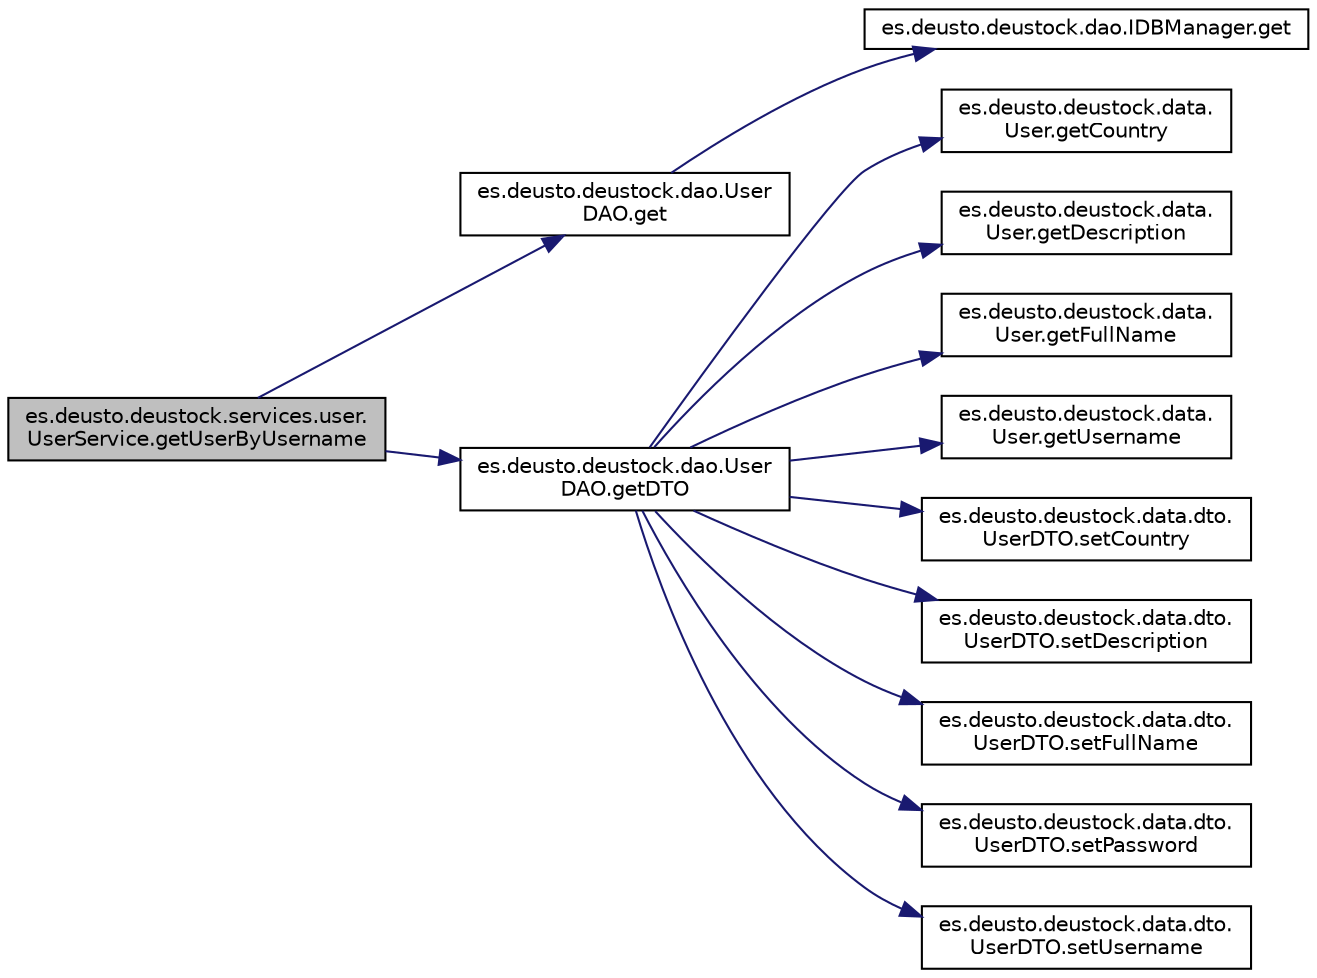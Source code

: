 digraph "es.deusto.deustock.services.user.UserService.getUserByUsername"
{
 // LATEX_PDF_SIZE
  edge [fontname="Helvetica",fontsize="10",labelfontname="Helvetica",labelfontsize="10"];
  node [fontname="Helvetica",fontsize="10",shape=record];
  rankdir="LR";
  Node1 [label="es.deusto.deustock.services.user.\lUserService.getUserByUsername",height=0.2,width=0.4,color="black", fillcolor="grey75", style="filled", fontcolor="black",tooltip=" "];
  Node1 -> Node2 [color="midnightblue",fontsize="10",style="solid",fontname="Helvetica"];
  Node2 [label="es.deusto.deustock.dao.User\lDAO.get",height=0.2,width=0.4,color="black", fillcolor="white", style="filled",URL="$classes_1_1deusto_1_1deustock_1_1dao_1_1_user_d_a_o.html#a4703803a6cb9ef34dab610d1e55a114e",tooltip=" "];
  Node2 -> Node3 [color="midnightblue",fontsize="10",style="solid",fontname="Helvetica"];
  Node3 [label="es.deusto.deustock.dao.IDBManager.get",height=0.2,width=0.4,color="black", fillcolor="white", style="filled",URL="$interfacees_1_1deusto_1_1deustock_1_1dao_1_1_i_d_b_manager.html#ad03b499d4bbeb0e41fabd3b4e0f44714",tooltip=" "];
  Node1 -> Node4 [color="midnightblue",fontsize="10",style="solid",fontname="Helvetica"];
  Node4 [label="es.deusto.deustock.dao.User\lDAO.getDTO",height=0.2,width=0.4,color="black", fillcolor="white", style="filled",URL="$classes_1_1deusto_1_1deustock_1_1dao_1_1_user_d_a_o.html#a54e5c39d7e39f40106be309a1c90bf87",tooltip=" "];
  Node4 -> Node5 [color="midnightblue",fontsize="10",style="solid",fontname="Helvetica"];
  Node5 [label="es.deusto.deustock.data.\lUser.getCountry",height=0.2,width=0.4,color="black", fillcolor="white", style="filled",URL="$classes_1_1deusto_1_1deustock_1_1data_1_1_user.html#a2a95e5b028ad36bac91bad90fa446542",tooltip=" "];
  Node4 -> Node6 [color="midnightblue",fontsize="10",style="solid",fontname="Helvetica"];
  Node6 [label="es.deusto.deustock.data.\lUser.getDescription",height=0.2,width=0.4,color="black", fillcolor="white", style="filled",URL="$classes_1_1deusto_1_1deustock_1_1data_1_1_user.html#a30f92b2cdd1bd68e35e1379ecf6f3f79",tooltip=" "];
  Node4 -> Node7 [color="midnightblue",fontsize="10",style="solid",fontname="Helvetica"];
  Node7 [label="es.deusto.deustock.data.\lUser.getFullName",height=0.2,width=0.4,color="black", fillcolor="white", style="filled",URL="$classes_1_1deusto_1_1deustock_1_1data_1_1_user.html#af883c5fd85559394316b676459690695",tooltip=" "];
  Node4 -> Node8 [color="midnightblue",fontsize="10",style="solid",fontname="Helvetica"];
  Node8 [label="es.deusto.deustock.data.\lUser.getUsername",height=0.2,width=0.4,color="black", fillcolor="white", style="filled",URL="$classes_1_1deusto_1_1deustock_1_1data_1_1_user.html#a0d61703312d96e0b4a5cd9044b71452e",tooltip=" "];
  Node4 -> Node9 [color="midnightblue",fontsize="10",style="solid",fontname="Helvetica"];
  Node9 [label="es.deusto.deustock.data.dto.\lUserDTO.setCountry",height=0.2,width=0.4,color="black", fillcolor="white", style="filled",URL="$classes_1_1deusto_1_1deustock_1_1data_1_1dto_1_1_user_d_t_o.html#a8132180d6d376a0368f39a5d2bccfed8",tooltip=" "];
  Node4 -> Node10 [color="midnightblue",fontsize="10",style="solid",fontname="Helvetica"];
  Node10 [label="es.deusto.deustock.data.dto.\lUserDTO.setDescription",height=0.2,width=0.4,color="black", fillcolor="white", style="filled",URL="$classes_1_1deusto_1_1deustock_1_1data_1_1dto_1_1_user_d_t_o.html#a972dfa5a2373ceae6da17cafb5874d77",tooltip=" "];
  Node4 -> Node11 [color="midnightblue",fontsize="10",style="solid",fontname="Helvetica"];
  Node11 [label="es.deusto.deustock.data.dto.\lUserDTO.setFullName",height=0.2,width=0.4,color="black", fillcolor="white", style="filled",URL="$classes_1_1deusto_1_1deustock_1_1data_1_1dto_1_1_user_d_t_o.html#a851d25dce562d933d5ad3ea12365a7d2",tooltip=" "];
  Node4 -> Node12 [color="midnightblue",fontsize="10",style="solid",fontname="Helvetica"];
  Node12 [label="es.deusto.deustock.data.dto.\lUserDTO.setPassword",height=0.2,width=0.4,color="black", fillcolor="white", style="filled",URL="$classes_1_1deusto_1_1deustock_1_1data_1_1dto_1_1_user_d_t_o.html#a5e4b92a6a616fea9de8c78609aa3af28",tooltip=" "];
  Node4 -> Node13 [color="midnightblue",fontsize="10",style="solid",fontname="Helvetica"];
  Node13 [label="es.deusto.deustock.data.dto.\lUserDTO.setUsername",height=0.2,width=0.4,color="black", fillcolor="white", style="filled",URL="$classes_1_1deusto_1_1deustock_1_1data_1_1dto_1_1_user_d_t_o.html#aca09a2714cc8bdcad6698693e88f9e6d",tooltip=" "];
}
